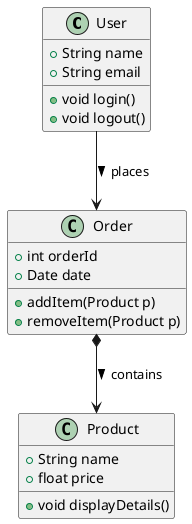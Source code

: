 @startuml
class User {
  +String name
  +String email
  +void login()
  +void logout()
}
 
class Product {
  +String name
  +float price
  +void displayDetails()
}
 
class Order {
  +int orderId
  +Date date
  +addItem(Product p)
  +removeItem(Product p)
}
 
User --> Order : places >
Order *--> Product : contains >
@enduml